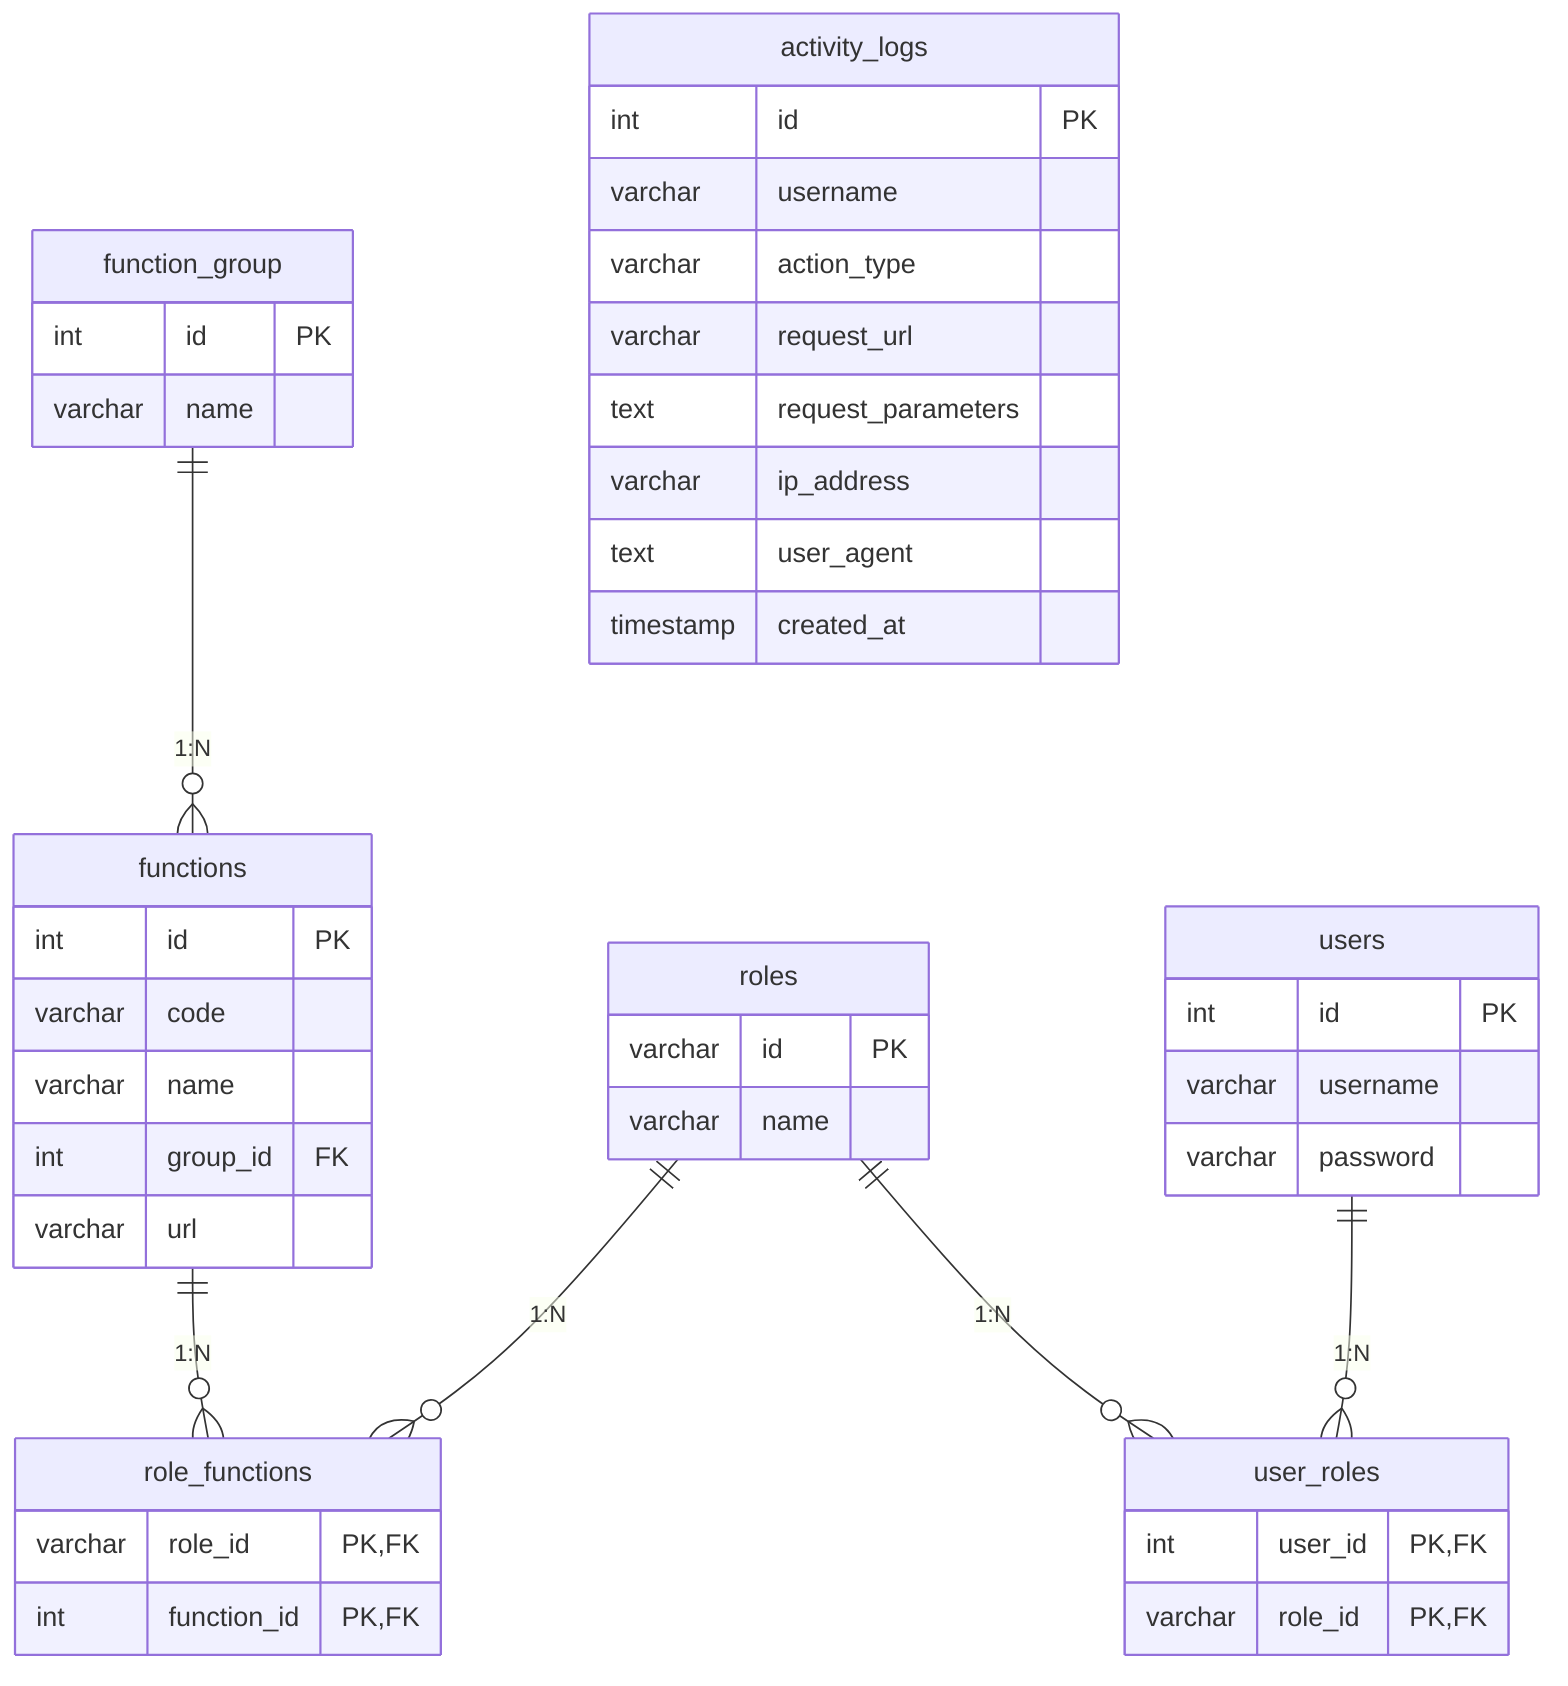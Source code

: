 erDiagram
    function_group ||--o{ functions : "1:N"
    functions ||--o{ role_functions : "1:N"
    roles ||--o{ role_functions : "1:N"
    users ||--o{ user_roles : "1:N"
    roles ||--o{ user_roles : "1:N"

    function_group {
      int id PK
      varchar name
    }
    functions {
      int id PK
      varchar code
      varchar name
      int group_id FK
      varchar url
    }
    roles {
      varchar id PK
      varchar name
    }
    users {
      int id PK
      varchar username
      varchar password
    }
    user_roles {
      int user_id PK, FK
      varchar role_id PK, FK
    }
    role_functions {
      varchar role_id PK, FK
      int function_id PK, FK
    }
    activity_logs {
      int id PK
      varchar username
      varchar action_type
      varchar request_url
      text request_parameters
      varchar ip_address
      text user_agent
      timestamp created_at
    }